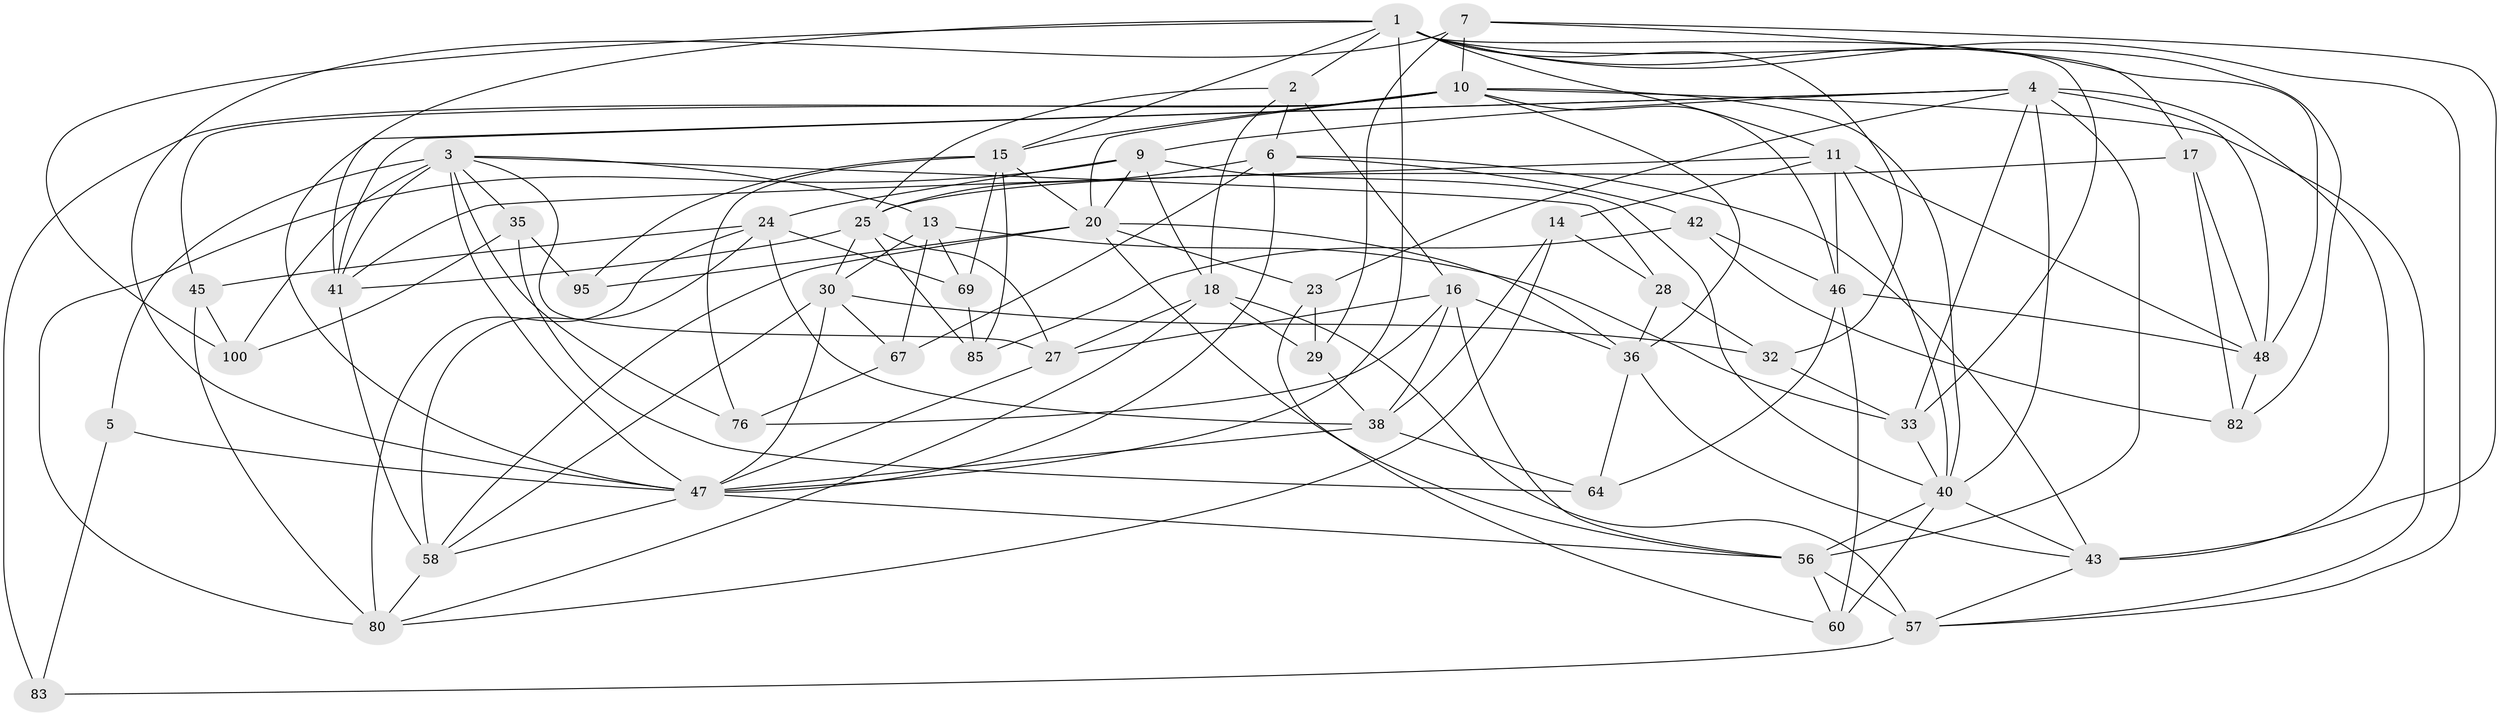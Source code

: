 // original degree distribution, {4: 1.0}
// Generated by graph-tools (version 1.1) at 2025/16/03/09/25 04:16:27]
// undirected, 51 vertices, 142 edges
graph export_dot {
graph [start="1"]
  node [color=gray90,style=filled];
  1 [super="+34+73+39"];
  2 [super="+94"];
  3 [super="+19+12"];
  4 [super="+102+63+8"];
  5;
  6 [super="+22+21"];
  7 [super="+99"];
  9 [super="+98"];
  10 [super="+26+31"];
  11 [super="+53"];
  13 [super="+51"];
  14;
  15 [super="+68+101"];
  16 [super="+37"];
  17;
  18 [super="+103"];
  20 [super="+84+44"];
  23;
  24 [super="+78"];
  25 [super="+65+88"];
  27 [super="+62"];
  28;
  29;
  30 [super="+75"];
  32;
  33 [super="+70"];
  35 [super="+89"];
  36 [super="+55"];
  38 [super="+66"];
  40 [super="+96+72"];
  41 [super="+93"];
  42;
  43 [super="+49"];
  45;
  46 [super="+52"];
  47 [super="+97+61+74+92"];
  48 [super="+54"];
  56 [super="+59"];
  57 [super="+86"];
  58 [super="+81"];
  60;
  64 [super="+90"];
  67;
  69;
  76;
  80 [super="+91"];
  82;
  83;
  85;
  95;
  100;
  1 -- 32;
  1 -- 2 [weight=2];
  1 -- 82;
  1 -- 57;
  1 -- 100;
  1 -- 33;
  1 -- 47;
  1 -- 48;
  1 -- 41;
  1 -- 11;
  1 -- 15;
  2 -- 16;
  2 -- 25;
  2 -- 6;
  2 -- 18;
  3 -- 5 [weight=2];
  3 -- 41;
  3 -- 27;
  3 -- 28;
  3 -- 13;
  3 -- 47;
  3 -- 35;
  3 -- 100;
  3 -- 76;
  4 -- 48;
  4 -- 33;
  4 -- 56 [weight=2];
  4 -- 41;
  4 -- 47;
  4 -- 40;
  4 -- 9;
  4 -- 23;
  4 -- 43;
  5 -- 83;
  5 -- 47;
  6 -- 42;
  6 -- 25;
  6 -- 67;
  6 -- 43;
  6 -- 47;
  7 -- 29;
  7 -- 17;
  7 -- 10;
  7 -- 47 [weight=2];
  7 -- 43;
  9 -- 20;
  9 -- 18;
  9 -- 40;
  9 -- 24;
  9 -- 80;
  10 -- 83 [weight=2];
  10 -- 36;
  10 -- 40;
  10 -- 57;
  10 -- 46;
  10 -- 20;
  10 -- 45;
  10 -- 15;
  11 -- 40;
  11 -- 46;
  11 -- 48;
  11 -- 41;
  11 -- 14;
  13 -- 69;
  13 -- 33 [weight=2];
  13 -- 67;
  13 -- 30;
  14 -- 38;
  14 -- 28;
  14 -- 80;
  15 -- 69;
  15 -- 76;
  15 -- 20;
  15 -- 95 [weight=2];
  15 -- 85;
  16 -- 38;
  16 -- 36;
  16 -- 56;
  16 -- 76;
  16 -- 27;
  17 -- 48;
  17 -- 82;
  17 -- 25;
  18 -- 57;
  18 -- 29;
  18 -- 27;
  18 -- 80;
  20 -- 56;
  20 -- 95;
  20 -- 58;
  20 -- 36;
  20 -- 23;
  23 -- 29;
  23 -- 60;
  24 -- 58;
  24 -- 45;
  24 -- 69;
  24 -- 80;
  24 -- 38;
  25 -- 27 [weight=2];
  25 -- 41;
  25 -- 85;
  25 -- 30;
  27 -- 47;
  28 -- 32;
  28 -- 36;
  29 -- 38;
  30 -- 67;
  30 -- 58;
  30 -- 32;
  30 -- 47;
  32 -- 33;
  33 -- 40;
  35 -- 100;
  35 -- 95;
  35 -- 64 [weight=3];
  36 -- 64;
  36 -- 43;
  38 -- 64;
  38 -- 47;
  40 -- 60;
  40 -- 56;
  40 -- 43;
  41 -- 58;
  42 -- 82;
  42 -- 46;
  42 -- 85;
  43 -- 57;
  45 -- 100;
  45 -- 80;
  46 -- 60;
  46 -- 48;
  46 -- 64;
  47 -- 58;
  47 -- 56;
  48 -- 82;
  56 -- 60;
  56 -- 57;
  57 -- 83;
  58 -- 80;
  67 -- 76;
  69 -- 85;
}
